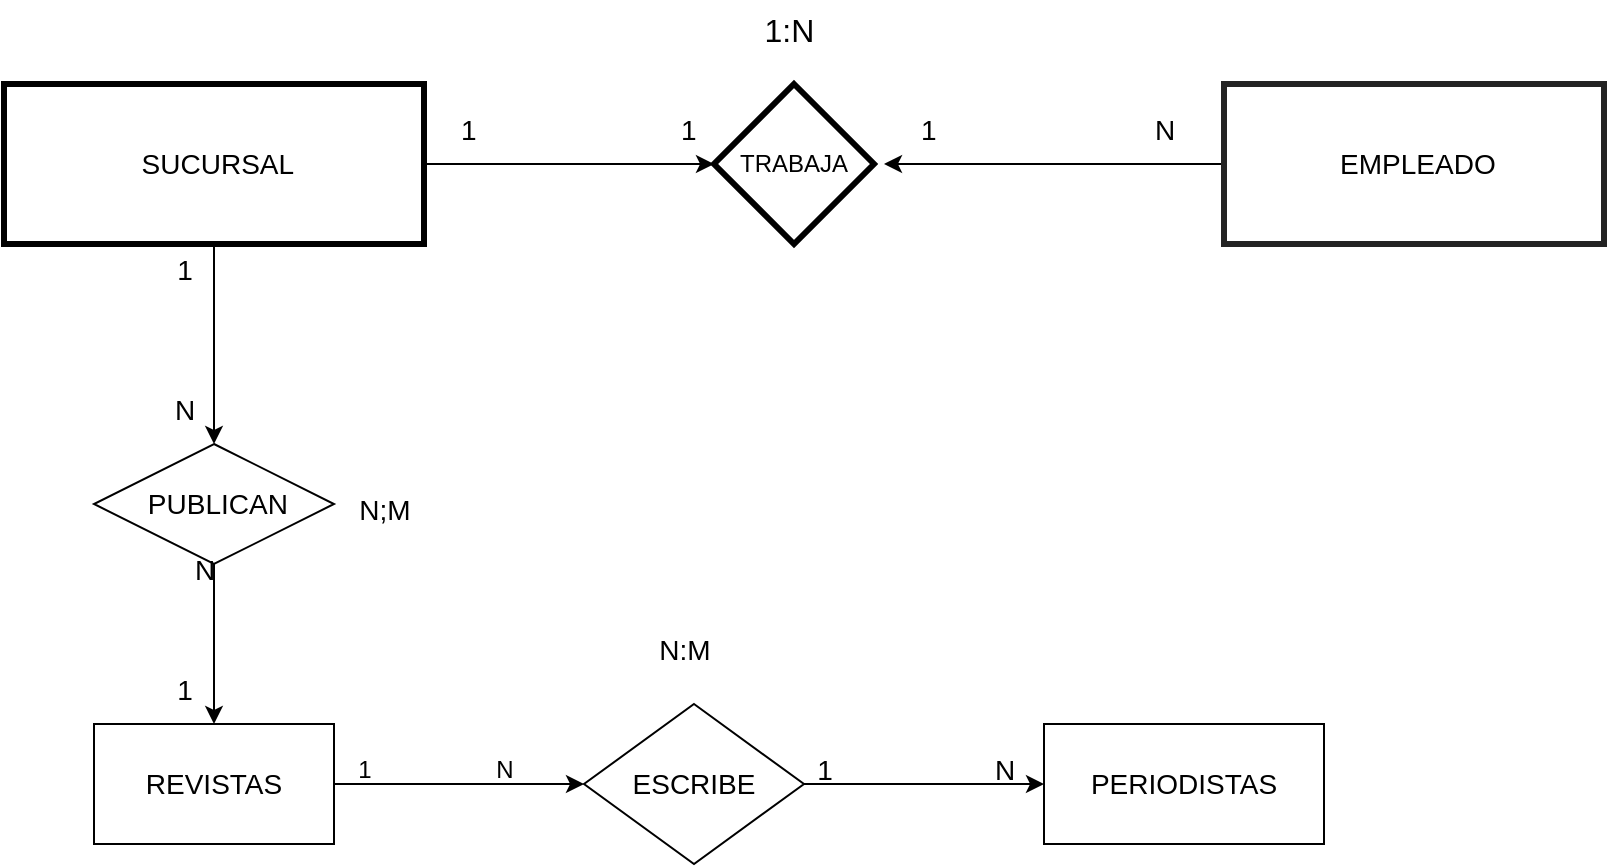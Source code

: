 <mxfile version="22.1.9" type="github">
  <diagram name="Página-1" id="hVuZTrv9UDWb_Pdv-dWT">
    <mxGraphModel dx="934" dy="664" grid="1" gridSize="10" guides="1" tooltips="1" connect="1" arrows="1" fold="1" page="1" pageScale="1" pageWidth="827" pageHeight="1169" background="none" math="0" shadow="0">
      <root>
        <mxCell id="0" />
        <mxCell id="1" parent="0" />
        <mxCell id="pM-lOzd54juHD0WncM6g-22" value="" style="edgeStyle=orthogonalEdgeStyle;rounded=0;orthogonalLoop=1;jettySize=auto;html=1;" edge="1" parent="1" source="pM-lOzd54juHD0WncM6g-3" target="pM-lOzd54juHD0WncM6g-21">
          <mxGeometry relative="1" as="geometry" />
        </mxCell>
        <mxCell id="pM-lOzd54juHD0WncM6g-3" value="&amp;nbsp;SUCURSAL" style="whiteSpace=wrap;html=1;align=center;strokeColor=default;strokeWidth=3;fillColor=#ffffff;fontSize=14;" vertex="1" parent="1">
          <mxGeometry x="10" y="80" width="210" height="80" as="geometry" />
        </mxCell>
        <mxCell id="pM-lOzd54juHD0WncM6g-24" value="" style="edgeStyle=orthogonalEdgeStyle;rounded=0;orthogonalLoop=1;jettySize=auto;html=1;" edge="1" parent="1" source="pM-lOzd54juHD0WncM6g-5">
          <mxGeometry relative="1" as="geometry">
            <mxPoint x="450" y="120" as="targetPoint" />
          </mxGeometry>
        </mxCell>
        <mxCell id="pM-lOzd54juHD0WncM6g-5" value="&amp;nbsp;EMPLEADO" style="whiteSpace=wrap;html=1;align=center;strokeColor=#232323;strokeWidth=3;fillColor=#ffffff;fontSize=14;" vertex="1" parent="1">
          <mxGeometry x="620" y="80" width="190" height="80" as="geometry" />
        </mxCell>
        <mxCell id="pM-lOzd54juHD0WncM6g-21" value="TRABAJA" style="rhombus;whiteSpace=wrap;html=1;fillColor=#ffffff;strokeWidth=3;" vertex="1" parent="1">
          <mxGeometry x="365" y="80" width="80" height="80" as="geometry" />
        </mxCell>
        <mxCell id="pM-lOzd54juHD0WncM6g-27" value="" style="edgeStyle=orthogonalEdgeStyle;rounded=0;orthogonalLoop=1;jettySize=auto;html=1;" edge="1" parent="1" source="pM-lOzd54juHD0WncM6g-3" target="pM-lOzd54juHD0WncM6g-16">
          <mxGeometry relative="1" as="geometry">
            <mxPoint x="115" y="320" as="targetPoint" />
            <mxPoint x="115" y="160" as="sourcePoint" />
          </mxGeometry>
        </mxCell>
        <mxCell id="pM-lOzd54juHD0WncM6g-42" value="" style="edgeStyle=orthogonalEdgeStyle;rounded=0;orthogonalLoop=1;jettySize=auto;html=1;" edge="1" parent="1" source="pM-lOzd54juHD0WncM6g-16" target="pM-lOzd54juHD0WncM6g-41">
          <mxGeometry relative="1" as="geometry" />
        </mxCell>
        <mxCell id="pM-lOzd54juHD0WncM6g-16" value="&amp;nbsp;PUBLICAN" style="shape=rhombus;perimeter=rhombusPerimeter;whiteSpace=wrap;html=1;align=center;fontSize=14;" vertex="1" parent="1">
          <mxGeometry x="55" y="260" width="120" height="60" as="geometry" />
        </mxCell>
        <mxCell id="pM-lOzd54juHD0WncM6g-29" value="&amp;nbsp;1:N" style="text;html=1;align=center;verticalAlign=middle;resizable=0;points=[];autosize=1;strokeColor=none;fillColor=none;fontSize=16;" vertex="1" parent="1">
          <mxGeometry x="375" y="38" width="50" height="30" as="geometry" />
        </mxCell>
        <mxCell id="pM-lOzd54juHD0WncM6g-30" value="N" style="text;html=1;align=center;verticalAlign=middle;resizable=0;points=[];autosize=1;strokeColor=none;fillColor=none;fontSize=14;" vertex="1" parent="1">
          <mxGeometry x="575" y="88" width="30" height="30" as="geometry" />
        </mxCell>
        <mxCell id="pM-lOzd54juHD0WncM6g-31" value="&amp;nbsp;1" style="text;html=1;align=center;verticalAlign=middle;resizable=0;points=[];autosize=1;strokeColor=none;fillColor=none;fontSize=14;" vertex="1" parent="1">
          <mxGeometry x="450" y="88" width="40" height="30" as="geometry" />
        </mxCell>
        <mxCell id="pM-lOzd54juHD0WncM6g-32" value="&amp;nbsp;1" style="text;html=1;align=center;verticalAlign=middle;resizable=0;points=[];autosize=1;strokeColor=none;fillColor=none;fontSize=14;" vertex="1" parent="1">
          <mxGeometry x="220" y="88" width="40" height="30" as="geometry" />
        </mxCell>
        <mxCell id="pM-lOzd54juHD0WncM6g-33" value="&amp;nbsp;1" style="text;html=1;align=center;verticalAlign=middle;resizable=0;points=[];autosize=1;strokeColor=none;fillColor=none;fontSize=14;" vertex="1" parent="1">
          <mxGeometry x="330" y="88" width="40" height="30" as="geometry" />
        </mxCell>
        <mxCell id="pM-lOzd54juHD0WncM6g-34" value="N" style="text;html=1;align=center;verticalAlign=middle;resizable=0;points=[];autosize=1;strokeColor=none;fillColor=none;fontSize=14;" vertex="1" parent="1">
          <mxGeometry x="85" y="228" width="30" height="30" as="geometry" />
        </mxCell>
        <mxCell id="pM-lOzd54juHD0WncM6g-35" value="1" style="text;html=1;align=center;verticalAlign=middle;resizable=0;points=[];autosize=1;strokeColor=none;fillColor=none;fontSize=14;" vertex="1" parent="1">
          <mxGeometry x="85" y="158" width="30" height="30" as="geometry" />
        </mxCell>
        <mxCell id="pM-lOzd54juHD0WncM6g-47" value="" style="edgeStyle=orthogonalEdgeStyle;rounded=0;orthogonalLoop=1;jettySize=auto;html=1;" edge="1" parent="1" source="pM-lOzd54juHD0WncM6g-41" target="pM-lOzd54juHD0WncM6g-46">
          <mxGeometry relative="1" as="geometry" />
        </mxCell>
        <mxCell id="pM-lOzd54juHD0WncM6g-41" value="REVISTAS" style="whiteSpace=wrap;html=1;fontSize=14;" vertex="1" parent="1">
          <mxGeometry x="55" y="400" width="120" height="60" as="geometry" />
        </mxCell>
        <mxCell id="pM-lOzd54juHD0WncM6g-43" value="N;M" style="text;html=1;align=center;verticalAlign=middle;resizable=0;points=[];autosize=1;strokeColor=none;fillColor=none;fontSize=14;" vertex="1" parent="1">
          <mxGeometry x="175" y="278" width="50" height="30" as="geometry" />
        </mxCell>
        <mxCell id="pM-lOzd54juHD0WncM6g-44" value="N" style="text;html=1;align=center;verticalAlign=middle;resizable=0;points=[];autosize=1;strokeColor=none;fillColor=none;fontSize=14;" vertex="1" parent="1">
          <mxGeometry x="95" y="308" width="30" height="30" as="geometry" />
        </mxCell>
        <mxCell id="pM-lOzd54juHD0WncM6g-45" value="1" style="text;html=1;align=center;verticalAlign=middle;resizable=0;points=[];autosize=1;strokeColor=none;fillColor=none;fontSize=14;" vertex="1" parent="1">
          <mxGeometry x="85" y="368" width="30" height="30" as="geometry" />
        </mxCell>
        <mxCell id="pM-lOzd54juHD0WncM6g-55" value="" style="edgeStyle=orthogonalEdgeStyle;rounded=0;orthogonalLoop=1;jettySize=auto;html=1;" edge="1" parent="1" source="pM-lOzd54juHD0WncM6g-46" target="pM-lOzd54juHD0WncM6g-48">
          <mxGeometry relative="1" as="geometry" />
        </mxCell>
        <mxCell id="pM-lOzd54juHD0WncM6g-46" value="ESCRIBE" style="rhombus;whiteSpace=wrap;html=1;fontSize=14;" vertex="1" parent="1">
          <mxGeometry x="300" y="390" width="110" height="80" as="geometry" />
        </mxCell>
        <mxCell id="pM-lOzd54juHD0WncM6g-48" value="PERIODISTAS" style="whiteSpace=wrap;html=1;fontSize=14;" vertex="1" parent="1">
          <mxGeometry x="530" y="400" width="140" height="60" as="geometry" />
        </mxCell>
        <mxCell id="pM-lOzd54juHD0WncM6g-50" value="1" style="text;html=1;align=center;verticalAlign=middle;resizable=0;points=[];autosize=1;strokeColor=none;fillColor=none;" vertex="1" parent="1">
          <mxGeometry x="175" y="408" width="30" height="30" as="geometry" />
        </mxCell>
        <mxCell id="pM-lOzd54juHD0WncM6g-51" value="N" style="text;html=1;align=center;verticalAlign=middle;resizable=0;points=[];autosize=1;strokeColor=none;fillColor=none;" vertex="1" parent="1">
          <mxGeometry x="245" y="408" width="30" height="30" as="geometry" />
        </mxCell>
        <mxCell id="pM-lOzd54juHD0WncM6g-54" value="&amp;nbsp;" style="text;html=1;align=center;verticalAlign=middle;resizable=0;points=[];autosize=1;strokeColor=none;fillColor=none;" vertex="1" parent="1">
          <mxGeometry x="295" y="348" width="30" height="30" as="geometry" />
        </mxCell>
        <mxCell id="pM-lOzd54juHD0WncM6g-56" value="1" style="text;html=1;align=center;verticalAlign=middle;resizable=0;points=[];autosize=1;strokeColor=none;fillColor=none;fontSize=14;" vertex="1" parent="1">
          <mxGeometry x="405" y="408" width="30" height="30" as="geometry" />
        </mxCell>
        <mxCell id="pM-lOzd54juHD0WncM6g-57" value="N" style="text;html=1;align=center;verticalAlign=middle;resizable=0;points=[];autosize=1;strokeColor=none;fillColor=none;fontSize=14;" vertex="1" parent="1">
          <mxGeometry x="495" y="408" width="30" height="30" as="geometry" />
        </mxCell>
        <mxCell id="pM-lOzd54juHD0WncM6g-58" value="N:M" style="text;html=1;align=center;verticalAlign=middle;resizable=0;points=[];autosize=1;strokeColor=none;fillColor=none;fontSize=14;" vertex="1" parent="1">
          <mxGeometry x="325" y="348" width="50" height="30" as="geometry" />
        </mxCell>
      </root>
    </mxGraphModel>
  </diagram>
</mxfile>

